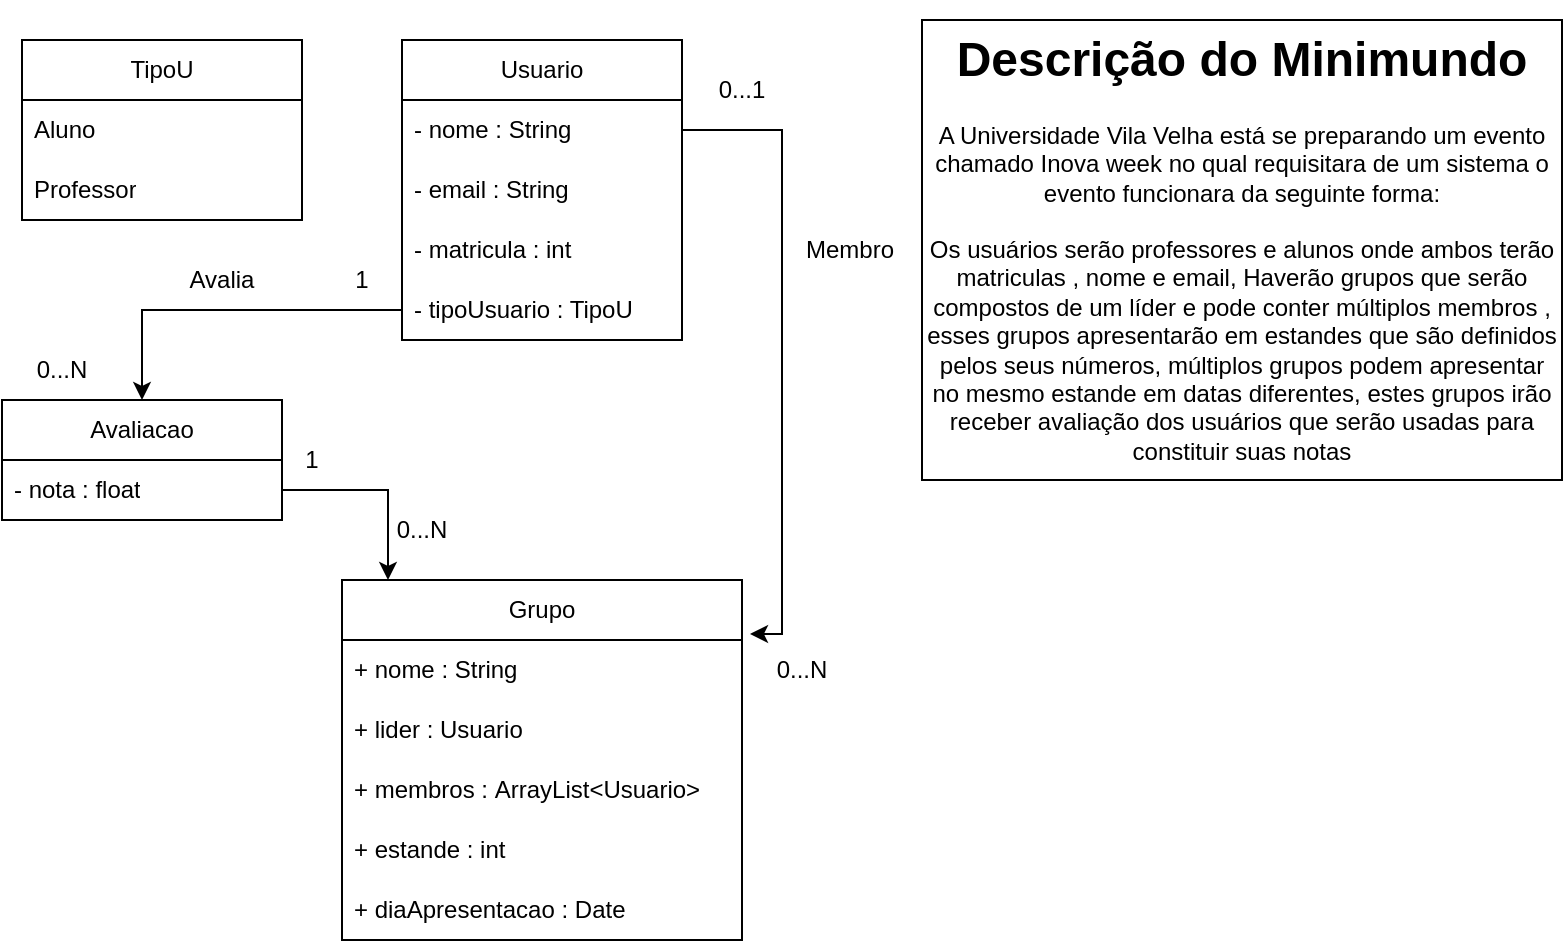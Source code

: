 <mxfile version="22.0.6" type="google">
  <diagram name="Página-1" id="3tjLTiLHtz9_VUuNwOP5">
    <mxGraphModel grid="1" page="1" gridSize="10" guides="1" tooltips="1" connect="1" arrows="1" fold="1" pageScale="1" pageWidth="827" pageHeight="1169" math="0" shadow="0">
      <root>
        <mxCell id="0" />
        <mxCell id="1" parent="0" />
        <mxCell id="1Z-EKGWtkfxlWRs_GhpJ-11" value="" style="rounded=0;whiteSpace=wrap;html=1;fillColor=default;" vertex="1" parent="1">
          <mxGeometry x="480" y="40" width="320" height="230" as="geometry" />
        </mxCell>
        <mxCell id="1Z-EKGWtkfxlWRs_GhpJ-2" value="&lt;h1&gt;Descrição do Minimundo&lt;/h1&gt;&lt;p&gt;A Universidade Vila Velha está se preparando um evento chamado Inova week no qual requisitara de um sistema o evento funcionara da seguinte forma:&lt;/p&gt;&lt;p&gt;&lt;br&gt;&lt;/p&gt;" style="text;html=1;strokeColor=none;fillColor=none;spacing=5;spacingTop=-20;whiteSpace=wrap;overflow=hidden;rounded=0;align=center;" vertex="1" parent="1">
          <mxGeometry x="480" y="40" width="320" height="100" as="geometry" />
        </mxCell>
        <mxCell id="1Z-EKGWtkfxlWRs_GhpJ-12" value="Usuario" style="swimlane;fontStyle=0;childLayout=stackLayout;horizontal=1;startSize=30;horizontalStack=0;resizeParent=1;resizeParentMax=0;resizeLast=0;collapsible=1;marginBottom=0;whiteSpace=wrap;html=1;" vertex="1" parent="1">
          <mxGeometry x="220" y="50" width="140" height="150" as="geometry" />
        </mxCell>
        <mxCell id="1Z-EKGWtkfxlWRs_GhpJ-13" value="- nome : String" style="text;strokeColor=none;fillColor=none;align=left;verticalAlign=middle;spacingLeft=4;spacingRight=4;overflow=hidden;points=[[0,0.5],[1,0.5]];portConstraint=eastwest;rotatable=0;whiteSpace=wrap;html=1;" vertex="1" parent="1Z-EKGWtkfxlWRs_GhpJ-12">
          <mxGeometry y="30" width="140" height="30" as="geometry" />
        </mxCell>
        <mxCell id="1Z-EKGWtkfxlWRs_GhpJ-14" value="- email : String" style="text;strokeColor=none;fillColor=none;align=left;verticalAlign=middle;spacingLeft=4;spacingRight=4;overflow=hidden;points=[[0,0.5],[1,0.5]];portConstraint=eastwest;rotatable=0;whiteSpace=wrap;html=1;" vertex="1" parent="1Z-EKGWtkfxlWRs_GhpJ-12">
          <mxGeometry y="60" width="140" height="30" as="geometry" />
        </mxCell>
        <mxCell id="1Z-EKGWtkfxlWRs_GhpJ-15" value="- matricula : int" style="text;strokeColor=none;fillColor=none;align=left;verticalAlign=middle;spacingLeft=4;spacingRight=4;overflow=hidden;points=[[0,0.5],[1,0.5]];portConstraint=eastwest;rotatable=0;whiteSpace=wrap;html=1;" vertex="1" parent="1Z-EKGWtkfxlWRs_GhpJ-12">
          <mxGeometry y="90" width="140" height="30" as="geometry" />
        </mxCell>
        <mxCell id="URl97airQz1zVwvpBjPs-1" value="- tipoUsuario : TipoU" style="text;strokeColor=none;fillColor=none;align=left;verticalAlign=middle;spacingLeft=4;spacingRight=4;overflow=hidden;points=[[0,0.5],[1,0.5]];portConstraint=eastwest;rotatable=0;whiteSpace=wrap;html=1;" vertex="1" parent="1Z-EKGWtkfxlWRs_GhpJ-12">
          <mxGeometry y="120" width="140" height="30" as="geometry" />
        </mxCell>
        <mxCell id="URl97airQz1zVwvpBjPs-2" value="Grupo" style="swimlane;fontStyle=0;childLayout=stackLayout;horizontal=1;startSize=30;horizontalStack=0;resizeParent=1;resizeParentMax=0;resizeLast=0;collapsible=1;marginBottom=0;whiteSpace=wrap;html=1;" vertex="1" parent="1">
          <mxGeometry x="190" y="320" width="200" height="180" as="geometry" />
        </mxCell>
        <mxCell id="URl97airQz1zVwvpBjPs-3" value="+ nome : String" style="text;strokeColor=none;fillColor=none;align=left;verticalAlign=middle;spacingLeft=4;spacingRight=4;overflow=hidden;points=[[0,0.5],[1,0.5]];portConstraint=eastwest;rotatable=0;whiteSpace=wrap;html=1;" vertex="1" parent="URl97airQz1zVwvpBjPs-2">
          <mxGeometry y="30" width="200" height="30" as="geometry" />
        </mxCell>
        <mxCell id="URl97airQz1zVwvpBjPs-4" value="+ lider : Usuario" style="text;strokeColor=none;fillColor=none;align=left;verticalAlign=middle;spacingLeft=4;spacingRight=4;overflow=hidden;points=[[0,0.5],[1,0.5]];portConstraint=eastwest;rotatable=0;whiteSpace=wrap;html=1;" vertex="1" parent="URl97airQz1zVwvpBjPs-2">
          <mxGeometry y="60" width="200" height="30" as="geometry" />
        </mxCell>
        <mxCell id="URl97airQz1zVwvpBjPs-5" value="+ membros :&amp;nbsp;ArrayList&amp;lt;Usuario&amp;gt;" style="text;strokeColor=none;fillColor=none;align=left;verticalAlign=middle;spacingLeft=4;spacingRight=4;overflow=hidden;points=[[0,0.5],[1,0.5]];portConstraint=eastwest;rotatable=0;whiteSpace=wrap;html=1;" vertex="1" parent="URl97airQz1zVwvpBjPs-2">
          <mxGeometry y="90" width="200" height="30" as="geometry" />
        </mxCell>
        <mxCell id="URl97airQz1zVwvpBjPs-6" value="+ estande : int" style="text;strokeColor=none;fillColor=none;align=left;verticalAlign=middle;spacingLeft=4;spacingRight=4;overflow=hidden;points=[[0,0.5],[1,0.5]];portConstraint=eastwest;rotatable=0;whiteSpace=wrap;html=1;" vertex="1" parent="URl97airQz1zVwvpBjPs-2">
          <mxGeometry y="120" width="200" height="30" as="geometry" />
        </mxCell>
        <mxCell id="URl97airQz1zVwvpBjPs-7" value="+ diaApresentacao : Date" style="text;strokeColor=none;fillColor=none;align=left;verticalAlign=middle;spacingLeft=4;spacingRight=4;overflow=hidden;points=[[0,0.5],[1,0.5]];portConstraint=eastwest;rotatable=0;whiteSpace=wrap;html=1;" vertex="1" parent="URl97airQz1zVwvpBjPs-2">
          <mxGeometry y="150" width="200" height="30" as="geometry" />
        </mxCell>
        <mxCell id="URl97airQz1zVwvpBjPs-8" value="Avaliacao" style="swimlane;fontStyle=0;childLayout=stackLayout;horizontal=1;startSize=30;horizontalStack=0;resizeParent=1;resizeParentMax=0;resizeLast=0;collapsible=1;marginBottom=0;whiteSpace=wrap;html=1;" vertex="1" parent="1">
          <mxGeometry x="20" y="230" width="140" height="60" as="geometry" />
        </mxCell>
        <mxCell id="URl97airQz1zVwvpBjPs-9" value="- nota : float" style="text;strokeColor=none;fillColor=none;align=left;verticalAlign=middle;spacingLeft=4;spacingRight=4;overflow=hidden;points=[[0,0.5],[1,0.5]];portConstraint=eastwest;rotatable=0;whiteSpace=wrap;html=1;" vertex="1" parent="URl97airQz1zVwvpBjPs-8">
          <mxGeometry y="30" width="140" height="30" as="geometry" />
        </mxCell>
        <mxCell id="mmOqT9my93Blq0aJhZTG-2" style="edgeStyle=orthogonalEdgeStyle;rounded=0;orthogonalLoop=1;jettySize=auto;html=1;exitX=0;exitY=0.5;exitDx=0;exitDy=0;" edge="1" parent="1" source="URl97airQz1zVwvpBjPs-1" target="URl97airQz1zVwvpBjPs-8">
          <mxGeometry relative="1" as="geometry" />
        </mxCell>
        <mxCell id="mmOqT9my93Blq0aJhZTG-3" style="edgeStyle=orthogonalEdgeStyle;rounded=0;orthogonalLoop=1;jettySize=auto;html=1;exitX=1;exitY=0.5;exitDx=0;exitDy=0;entryX=1.02;entryY=-0.1;entryDx=0;entryDy=0;entryPerimeter=0;" edge="1" parent="1" source="1Z-EKGWtkfxlWRs_GhpJ-13" target="URl97airQz1zVwvpBjPs-3">
          <mxGeometry relative="1" as="geometry" />
        </mxCell>
        <mxCell id="mmOqT9my93Blq0aJhZTG-8" value="0...N" style="text;html=1;strokeColor=none;fillColor=none;align=center;verticalAlign=middle;whiteSpace=wrap;rounded=0;" vertex="1" parent="1">
          <mxGeometry x="390" y="350" width="60" height="30" as="geometry" />
        </mxCell>
        <mxCell id="mmOqT9my93Blq0aJhZTG-9" value="0...1" style="text;html=1;strokeColor=none;fillColor=none;align=center;verticalAlign=middle;whiteSpace=wrap;rounded=0;" vertex="1" parent="1">
          <mxGeometry x="360" y="60" width="60" height="30" as="geometry" />
        </mxCell>
        <mxCell id="mmOqT9my93Blq0aJhZTG-10" value="Membro" style="text;html=1;strokeColor=none;fillColor=none;align=center;verticalAlign=middle;whiteSpace=wrap;rounded=0;" vertex="1" parent="1">
          <mxGeometry x="414" y="140" width="60" height="30" as="geometry" />
        </mxCell>
        <mxCell id="mmOqT9my93Blq0aJhZTG-11" value="1" style="text;html=1;strokeColor=none;fillColor=none;align=center;verticalAlign=middle;whiteSpace=wrap;rounded=0;" vertex="1" parent="1">
          <mxGeometry x="170" y="155" width="60" height="30" as="geometry" />
        </mxCell>
        <mxCell id="mmOqT9my93Blq0aJhZTG-12" value="0...N" style="text;html=1;strokeColor=none;fillColor=none;align=center;verticalAlign=middle;whiteSpace=wrap;rounded=0;" vertex="1" parent="1">
          <mxGeometry x="20" y="200" width="60" height="30" as="geometry" />
        </mxCell>
        <mxCell id="mmOqT9my93Blq0aJhZTG-14" style="edgeStyle=orthogonalEdgeStyle;rounded=0;orthogonalLoop=1;jettySize=auto;html=1;exitX=1;exitY=0.5;exitDx=0;exitDy=0;entryX=0.115;entryY=0;entryDx=0;entryDy=0;entryPerimeter=0;" edge="1" parent="1" source="URl97airQz1zVwvpBjPs-9" target="URl97airQz1zVwvpBjPs-2">
          <mxGeometry relative="1" as="geometry" />
        </mxCell>
        <mxCell id="mmOqT9my93Blq0aJhZTG-16" value="1" style="text;html=1;strokeColor=none;fillColor=none;align=center;verticalAlign=middle;whiteSpace=wrap;rounded=0;" vertex="1" parent="1">
          <mxGeometry x="160" y="245" width="30" height="30" as="geometry" />
        </mxCell>
        <mxCell id="mmOqT9my93Blq0aJhZTG-19" value="0...N" style="text;html=1;strokeColor=none;fillColor=none;align=center;verticalAlign=middle;whiteSpace=wrap;rounded=0;" vertex="1" parent="1">
          <mxGeometry x="210" y="280" width="40" height="30" as="geometry" />
        </mxCell>
        <mxCell id="mmOqT9my93Blq0aJhZTG-20" value="Avalia" style="text;html=1;strokeColor=none;fillColor=none;align=center;verticalAlign=middle;whiteSpace=wrap;rounded=0;" vertex="1" parent="1">
          <mxGeometry x="100" y="155" width="60" height="30" as="geometry" />
        </mxCell>
        <mxCell id="mmOqT9my93Blq0aJhZTG-22" value="Os usuários serão professores e alunos onde ambos terão matriculas , nome e email, Haverão grupos que serão compostos de um líder e pode conter múltiplos membros , esses grupos apresentarão em estandes que são definidos pelos seus números, múltiplos grupos podem apresentar no mesmo estande em datas diferentes, estes grupos irão receber avaliação dos usuários que serão usadas para constituir suas notas" style="text;html=1;strokeColor=none;fillColor=none;align=center;verticalAlign=middle;whiteSpace=wrap;rounded=0;" vertex="1" parent="1">
          <mxGeometry x="480" y="140" width="320" height="130" as="geometry" />
        </mxCell>
        <mxCell id="mmOqT9my93Blq0aJhZTG-27" value="TipoU" style="swimlane;fontStyle=0;childLayout=stackLayout;horizontal=1;startSize=30;horizontalStack=0;resizeParent=1;resizeParentMax=0;resizeLast=0;collapsible=1;marginBottom=0;whiteSpace=wrap;html=1;" vertex="1" parent="1">
          <mxGeometry x="30" y="50" width="140" height="90" as="geometry" />
        </mxCell>
        <mxCell id="mmOqT9my93Blq0aJhZTG-28" value="Aluno" style="text;strokeColor=none;fillColor=none;align=left;verticalAlign=middle;spacingLeft=4;spacingRight=4;overflow=hidden;points=[[0,0.5],[1,0.5]];portConstraint=eastwest;rotatable=0;whiteSpace=wrap;html=1;" vertex="1" parent="mmOqT9my93Blq0aJhZTG-27">
          <mxGeometry y="30" width="140" height="30" as="geometry" />
        </mxCell>
        <mxCell id="mmOqT9my93Blq0aJhZTG-30" value="Professor" style="text;strokeColor=none;fillColor=none;align=left;verticalAlign=middle;spacingLeft=4;spacingRight=4;overflow=hidden;points=[[0,0.5],[1,0.5]];portConstraint=eastwest;rotatable=0;whiteSpace=wrap;html=1;" vertex="1" parent="mmOqT9my93Blq0aJhZTG-27">
          <mxGeometry y="60" width="140" height="30" as="geometry" />
        </mxCell>
      </root>
    </mxGraphModel>
  </diagram>
</mxfile>
